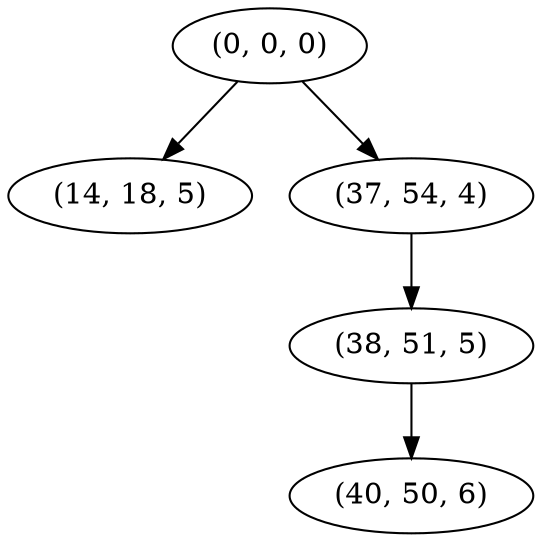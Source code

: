 digraph tree {
    "(0, 0, 0)";
    "(14, 18, 5)";
    "(37, 54, 4)";
    "(38, 51, 5)";
    "(40, 50, 6)";
    "(0, 0, 0)" -> "(14, 18, 5)";
    "(0, 0, 0)" -> "(37, 54, 4)";
    "(37, 54, 4)" -> "(38, 51, 5)";
    "(38, 51, 5)" -> "(40, 50, 6)";
}
